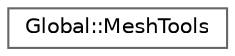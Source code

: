 digraph "Graphical Class Hierarchy"
{
 // LATEX_PDF_SIZE
  bgcolor="transparent";
  edge [fontname=Helvetica,fontsize=10,labelfontname=Helvetica,labelfontsize=10];
  node [fontname=Helvetica,fontsize=10,shape=box,height=0.2,width=0.4];
  rankdir="LR";
  Node0 [id="Node000000",label="Global::MeshTools",height=0.2,width=0.4,color="grey40", fillcolor="white", style="filled",URL="$class_global_1_1_mesh_tools.html",tooltip=" "];
}
